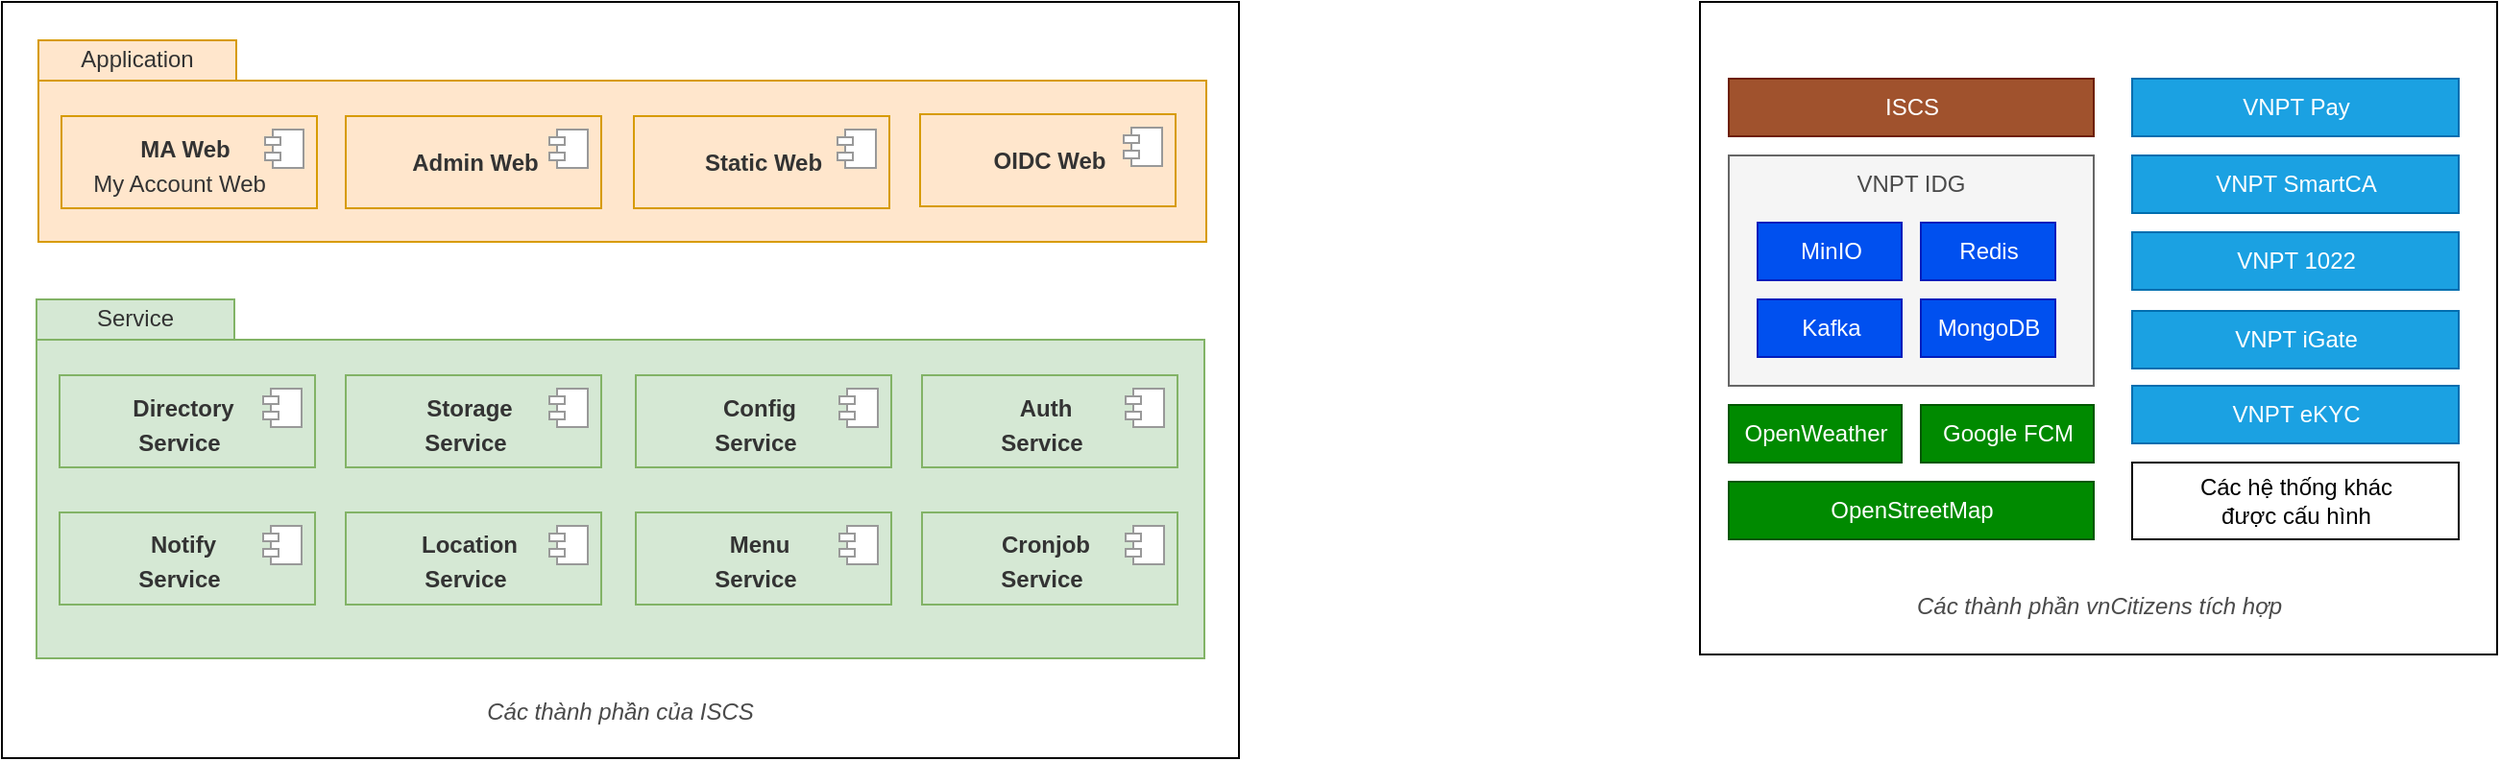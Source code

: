 <mxfile version="16.0.0" type="github">
  <diagram id="YDbAIs2nPjnxUMnrsH2y" name="Trang-1">
    <mxGraphModel dx="946" dy="517" grid="0" gridSize="10" guides="1" tooltips="1" connect="1" arrows="1" fold="1" page="1" pageScale="1" pageWidth="4681" pageHeight="3300" math="0" shadow="0">
      <root>
        <mxCell id="0" />
        <mxCell id="1" parent="0" />
        <mxCell id="_ryeKOipuQITKXEtM85--1" value="" style="rounded=0;whiteSpace=wrap;html=1;fontColor=#4A4A4A;" parent="1" vertex="1">
          <mxGeometry x="1708" y="510" width="415" height="340" as="geometry" />
        </mxCell>
        <mxCell id="_ryeKOipuQITKXEtM85--2" value="" style="rounded=0;whiteSpace=wrap;html=1;fontColor=#333333;fillColor=#f5f5f5;strokeColor=#666666;" parent="1" vertex="1">
          <mxGeometry x="1723" y="590" width="190" height="120" as="geometry" />
        </mxCell>
        <mxCell id="_ryeKOipuQITKXEtM85--3" value="" style="rounded=0;whiteSpace=wrap;html=1;" parent="1" vertex="1">
          <mxGeometry x="824" y="510" width="644" height="394" as="geometry" />
        </mxCell>
        <mxCell id="_ryeKOipuQITKXEtM85--8" value="ISCS" style="html=1;fillColor=#a0522d;fontColor=#ffffff;strokeColor=#6D1F00;" parent="1" vertex="1">
          <mxGeometry x="1723" y="550" width="190" height="30" as="geometry" />
        </mxCell>
        <mxCell id="_ryeKOipuQITKXEtM85--9" value="MinIO" style="html=1;fillColor=#0050ef;fontColor=#ffffff;strokeColor=#001DBC;" parent="1" vertex="1">
          <mxGeometry x="1738" y="625" width="75" height="30" as="geometry" />
        </mxCell>
        <mxCell id="_ryeKOipuQITKXEtM85--10" value="Redis" style="html=1;fillColor=#0050ef;fontColor=#ffffff;strokeColor=#001DBC;" parent="1" vertex="1">
          <mxGeometry x="1823" y="625" width="70" height="30" as="geometry" />
        </mxCell>
        <mxCell id="_ryeKOipuQITKXEtM85--11" value="Kafka" style="html=1;fillColor=#0050ef;fontColor=#ffffff;strokeColor=#001DBC;" parent="1" vertex="1">
          <mxGeometry x="1738" y="665" width="75" height="30" as="geometry" />
        </mxCell>
        <mxCell id="_ryeKOipuQITKXEtM85--13" value="Các thành phần của ISCS" style="text;html=1;strokeColor=none;fillColor=none;align=center;verticalAlign=middle;whiteSpace=wrap;rounded=0;fontColor=#4A4A4A;fontStyle=2" parent="1" vertex="1">
          <mxGeometry x="1051" y="865" width="190" height="30" as="geometry" />
        </mxCell>
        <mxCell id="_ryeKOipuQITKXEtM85--14" value="Các thành phần vnCitizens tích hợp" style="text;html=1;strokeColor=none;fillColor=none;align=center;verticalAlign=middle;whiteSpace=wrap;rounded=0;fontColor=#4A4A4A;fontStyle=2" parent="1" vertex="1">
          <mxGeometry x="1795.5" y="810" width="240" height="30" as="geometry" />
        </mxCell>
        <mxCell id="_ryeKOipuQITKXEtM85--15" value="Google FCM" style="html=1;fillColor=#008a00;strokeColor=#005700;fontColor=#ffffff;" parent="1" vertex="1">
          <mxGeometry x="1823" y="720" width="90" height="30" as="geometry" />
        </mxCell>
        <mxCell id="_ryeKOipuQITKXEtM85--16" value="VNPT IDG" style="text;html=1;strokeColor=none;fillColor=none;align=center;verticalAlign=middle;whiteSpace=wrap;rounded=0;fontColor=#4A4A4A;" parent="1" vertex="1">
          <mxGeometry x="1788" y="590" width="60" height="30" as="geometry" />
        </mxCell>
        <mxCell id="_ryeKOipuQITKXEtM85--17" value="MongoDB" style="html=1;fillColor=#0050ef;fontColor=#ffffff;strokeColor=#001DBC;" parent="1" vertex="1">
          <mxGeometry x="1823" y="665" width="70" height="30" as="geometry" />
        </mxCell>
        <mxCell id="_ryeKOipuQITKXEtM85--18" value="VNPT SmartCA" style="html=1;fillColor=#1ba1e2;strokeColor=#006EAF;fontColor=#ffffff;" parent="1" vertex="1">
          <mxGeometry x="1933" y="590" width="170" height="30" as="geometry" />
        </mxCell>
        <mxCell id="_ryeKOipuQITKXEtM85--19" value="OpenWeather" style="html=1;fillColor=#008a00;fontColor=#ffffff;strokeColor=#005700;" parent="1" vertex="1">
          <mxGeometry x="1723" y="720" width="90" height="30" as="geometry" />
        </mxCell>
        <mxCell id="_ryeKOipuQITKXEtM85--20" value="VNPT iGate" style="html=1;fillColor=#1ba1e2;strokeColor=#006EAF;fontColor=#ffffff;" parent="1" vertex="1">
          <mxGeometry x="1933" y="671" width="170" height="30" as="geometry" />
        </mxCell>
        <mxCell id="_ryeKOipuQITKXEtM85--21" value="VNPT 1022" style="html=1;fillColor=#1ba1e2;strokeColor=#006EAF;fontColor=#ffffff;" parent="1" vertex="1">
          <mxGeometry x="1933" y="630" width="170" height="30" as="geometry" />
        </mxCell>
        <mxCell id="_ryeKOipuQITKXEtM85--22" value="VNPT eKYC" style="html=1;fillColor=#1ba1e2;strokeColor=#006EAF;fontColor=#ffffff;" parent="1" vertex="1">
          <mxGeometry x="1933" y="710" width="170" height="30" as="geometry" />
        </mxCell>
        <mxCell id="_ryeKOipuQITKXEtM85--23" value="OpenStreetMap" style="html=1;fillColor=#008a00;fontColor=#ffffff;strokeColor=#005700;" parent="1" vertex="1">
          <mxGeometry x="1723" y="760" width="190" height="30" as="geometry" />
        </mxCell>
        <mxCell id="_ryeKOipuQITKXEtM85--24" value="VNPT Pay" style="html=1;fillColor=#1ba1e2;strokeColor=#006EAF;fontColor=#ffffff;" parent="1" vertex="1">
          <mxGeometry x="1933" y="550" width="170" height="30" as="geometry" />
        </mxCell>
        <mxCell id="_ryeKOipuQITKXEtM85--25" value="Các hệ thống khác &lt;br&gt;được cấu hình" style="html=1;" parent="1" vertex="1">
          <mxGeometry x="1933" y="750" width="170" height="40" as="geometry" />
        </mxCell>
        <mxCell id="0mwN60Ps30yAKNXCQcVi-4" value="" style="group" vertex="1" connectable="0" parent="1">
          <mxGeometry x="843" y="530" width="718" height="126" as="geometry" />
        </mxCell>
        <mxCell id="0mwN60Ps30yAKNXCQcVi-1" value="" style="shape=folder;fontStyle=1;spacingTop=10;tabWidth=103;tabHeight=21;tabPosition=left;html=1;strokeColor=#d79b00;fillColor=#ffe6cc;" vertex="1" parent="0mwN60Ps30yAKNXCQcVi-4">
          <mxGeometry width="608" height="105" as="geometry" />
        </mxCell>
        <mxCell id="0mwN60Ps30yAKNXCQcVi-3" value="&lt;span style=&quot;color: rgb(51 , 51 , 51)&quot;&gt;Application&lt;/span&gt;" style="text;html=1;align=center;verticalAlign=middle;resizable=0;points=[];autosize=1;strokeColor=none;fillColor=none;" vertex="1" parent="0mwN60Ps30yAKNXCQcVi-4">
          <mxGeometry x="16" y="0.984" width="69" height="18" as="geometry" />
        </mxCell>
        <mxCell id="0mwN60Ps30yAKNXCQcVi-21" value="" style="group" vertex="1" connectable="0" parent="0mwN60Ps30yAKNXCQcVi-4">
          <mxGeometry x="459" y="38.5" width="133" height="57.004" as="geometry" />
        </mxCell>
        <mxCell id="0mwN60Ps30yAKNXCQcVi-22" value="&lt;p style=&quot;line-height: 0.7&quot;&gt;&lt;/p&gt;&lt;h2 style=&quot;font-size: 13px&quot;&gt;&lt;span style=&quot;color: rgba(0 , 0 , 0 , 0) ; font-family: monospace ; font-size: 0px ; font-weight: 400&quot;&gt;%3CmxGraphModel%3E%3Croot%3E%3CmxCell%20id%3D%220%22%2F%3E%3CmxCell%20id%3D%221%22%20parent%3D%220%22%2F%3E%3CmxCell%20id%3D%222%22%20value%3D%22%26lt%3Bspan%20style%3D%26quot%3Bcolor%3A%20rgb(51%20%2C%2051%20%2C%2051)%26quot%3B%26gt%3BApplication%26lt%3B%2Fspan%26gt%3B%22%20style%3D%22text%3Bhtml%3D1%3Balign%3Dcenter%3BverticalAlign%3Dmiddle%3Bresizable%3D0%3Bpoints%3D%5B%5D%3Bautosize%3D1%3BstrokeColor%3Dnone%3BfillColor%3Dnone%3B%22%20vertex%3D%221%22%20parent%3D%221%22%3E%3CmxGeometry%20x%3D%22976%22%20y%3D%22679.984%22%20width%3D%2269%22%20height%3D%2218%22%20as%3D%22geometry%22%2F%3E%3C%2FmxCell%3E%3C%2Froot%3E%3C%2FmxGraphModel%3E&lt;/span&gt;&lt;br&gt;&lt;/h2&gt;&lt;p&gt;&lt;/p&gt;" style="html=1;dropTarget=0;strokeColor=#d79b00;fillColor=#ffe6cc;" vertex="1" parent="0mwN60Ps30yAKNXCQcVi-21">
          <mxGeometry width="133" height="48" as="geometry" />
        </mxCell>
        <mxCell id="0mwN60Ps30yAKNXCQcVi-23" value="" style="shape=module;jettyWidth=8;jettyHeight=4;strokeColor=#999999;" vertex="1" parent="0mwN60Ps30yAKNXCQcVi-22">
          <mxGeometry x="1" width="20" height="20" relative="1" as="geometry">
            <mxPoint x="-27" y="7" as="offset" />
          </mxGeometry>
        </mxCell>
        <mxCell id="0mwN60Ps30yAKNXCQcVi-24" value="&lt;span style=&quot;color: rgb(51 , 51 , 51)&quot;&gt;&lt;b&gt;OIDC Web&lt;/b&gt;&lt;/span&gt;" style="text;html=1;align=center;verticalAlign=middle;resizable=0;points=[];autosize=1;strokeColor=none;fillColor=none;" vertex="1" parent="0mwN60Ps30yAKNXCQcVi-21">
          <mxGeometry x="33" y="15.004" width="68" height="18" as="geometry" />
        </mxCell>
        <mxCell id="0mwN60Ps30yAKNXCQcVi-10" value="" style="group" vertex="1" connectable="0" parent="0mwN60Ps30yAKNXCQcVi-4">
          <mxGeometry x="12" y="39.5" width="133" height="48" as="geometry" />
        </mxCell>
        <mxCell id="0mwN60Ps30yAKNXCQcVi-5" value="&lt;p style=&quot;line-height: 0.7&quot;&gt;&lt;/p&gt;&lt;h2 style=&quot;font-size: 13px&quot;&gt;&lt;span style=&quot;color: rgba(0 , 0 , 0 , 0) ; font-family: monospace ; font-size: 0px ; font-weight: 400&quot;&gt;%3CmxGraphModel%3E%3Croot%3E%3CmxCell%20id%3D%220%22%2F%3E%3CmxCell%20id%3D%221%22%20parent%3D%220%22%2F%3E%3CmxCell%20id%3D%222%22%20value%3D%22%26lt%3Bspan%20style%3D%26quot%3Bcolor%3A%20rgb(51%20%2C%2051%20%2C%2051)%26quot%3B%26gt%3BApplication%26lt%3B%2Fspan%26gt%3B%22%20style%3D%22text%3Bhtml%3D1%3Balign%3Dcenter%3BverticalAlign%3Dmiddle%3Bresizable%3D0%3Bpoints%3D%5B%5D%3Bautosize%3D1%3BstrokeColor%3Dnone%3BfillColor%3Dnone%3B%22%20vertex%3D%221%22%20parent%3D%221%22%3E%3CmxGeometry%20x%3D%22976%22%20y%3D%22679.984%22%20width%3D%2269%22%20height%3D%2218%22%20as%3D%22geometry%22%2F%3E%3C%2FmxCell%3E%3C%2Froot%3E%3C%2FmxGraphModel%3E&lt;/span&gt;&lt;br&gt;&lt;/h2&gt;&lt;p&gt;&lt;/p&gt;" style="html=1;dropTarget=0;strokeColor=#d79b00;fillColor=#ffe6cc;" vertex="1" parent="0mwN60Ps30yAKNXCQcVi-10">
          <mxGeometry width="133" height="48" as="geometry" />
        </mxCell>
        <mxCell id="0mwN60Ps30yAKNXCQcVi-6" value="" style="shape=module;jettyWidth=8;jettyHeight=4;strokeColor=#999999;" vertex="1" parent="0mwN60Ps30yAKNXCQcVi-5">
          <mxGeometry x="1" width="20" height="20" relative="1" as="geometry">
            <mxPoint x="-27" y="7" as="offset" />
          </mxGeometry>
        </mxCell>
        <mxCell id="0mwN60Ps30yAKNXCQcVi-8" value="&lt;span style=&quot;color: rgb(51 , 51 , 51)&quot;&gt;&lt;b&gt;MA Web&lt;/b&gt;&lt;/span&gt;" style="text;html=1;align=center;verticalAlign=middle;resizable=0;points=[];autosize=1;strokeColor=none;fillColor=none;" vertex="1" parent="0mwN60Ps30yAKNXCQcVi-10">
          <mxGeometry x="35" y="8.004" width="57" height="18" as="geometry" />
        </mxCell>
        <mxCell id="0mwN60Ps30yAKNXCQcVi-9" value="&lt;span style=&quot;color: rgb(51 , 51 , 51)&quot;&gt;My Account Web&lt;/span&gt;" style="text;html=1;align=center;verticalAlign=middle;resizable=0;points=[];autosize=1;strokeColor=none;fillColor=none;" vertex="1" parent="0mwN60Ps30yAKNXCQcVi-10">
          <mxGeometry x="11" y="26.004" width="100" height="18" as="geometry" />
        </mxCell>
        <mxCell id="0mwN60Ps30yAKNXCQcVi-11" value="" style="group" vertex="1" connectable="0" parent="0mwN60Ps30yAKNXCQcVi-4">
          <mxGeometry x="160" y="39.5" width="133" height="48" as="geometry" />
        </mxCell>
        <mxCell id="0mwN60Ps30yAKNXCQcVi-12" value="&lt;p style=&quot;line-height: 0.7&quot;&gt;&lt;/p&gt;&lt;h2 style=&quot;font-size: 13px&quot;&gt;&lt;span style=&quot;color: rgba(0 , 0 , 0 , 0) ; font-family: monospace ; font-size: 0px ; font-weight: 400&quot;&gt;%3CmxGraphModel%3E%3Croot%3E%3CmxCell%20id%3D%220%22%2F%3E%3CmxCell%20id%3D%221%22%20parent%3D%220%22%2F%3E%3CmxCell%20id%3D%222%22%20value%3D%22%26lt%3Bspan%20style%3D%26quot%3Bcolor%3A%20rgb(51%20%2C%2051%20%2C%2051)%26quot%3B%26gt%3BApplication%26lt%3B%2Fspan%26gt%3B%22%20style%3D%22text%3Bhtml%3D1%3Balign%3Dcenter%3BverticalAlign%3Dmiddle%3Bresizable%3D0%3Bpoints%3D%5B%5D%3Bautosize%3D1%3BstrokeColor%3Dnone%3BfillColor%3Dnone%3B%22%20vertex%3D%221%22%20parent%3D%221%22%3E%3CmxGeometry%20x%3D%22976%22%20y%3D%22679.984%22%20width%3D%2269%22%20height%3D%2218%22%20as%3D%22geometry%22%2F%3E%3C%2FmxCell%3E%3C%2Froot%3E%3C%2FmxGraphModel%3E&lt;/span&gt;&lt;br&gt;&lt;/h2&gt;&lt;p&gt;&lt;/p&gt;" style="html=1;dropTarget=0;strokeColor=#d79b00;fillColor=#ffe6cc;" vertex="1" parent="0mwN60Ps30yAKNXCQcVi-11">
          <mxGeometry width="133" height="48" as="geometry" />
        </mxCell>
        <mxCell id="0mwN60Ps30yAKNXCQcVi-13" value="" style="shape=module;jettyWidth=8;jettyHeight=4;strokeColor=#999999;" vertex="1" parent="0mwN60Ps30yAKNXCQcVi-12">
          <mxGeometry x="1" width="20" height="20" relative="1" as="geometry">
            <mxPoint x="-27" y="7" as="offset" />
          </mxGeometry>
        </mxCell>
        <mxCell id="0mwN60Ps30yAKNXCQcVi-14" value="&lt;font color=&quot;#333333&quot;&gt;&lt;b&gt;Admin Web&lt;/b&gt;&lt;/font&gt;" style="text;html=1;align=center;verticalAlign=middle;resizable=0;points=[];autosize=1;strokeColor=none;fillColor=none;" vertex="1" parent="0mwN60Ps30yAKNXCQcVi-11">
          <mxGeometry x="28.5" y="15.004" width="76" height="18" as="geometry" />
        </mxCell>
        <mxCell id="0mwN60Ps30yAKNXCQcVi-16" value="" style="group" vertex="1" connectable="0" parent="0mwN60Ps30yAKNXCQcVi-4">
          <mxGeometry x="310" y="39.5" width="133" height="48" as="geometry" />
        </mxCell>
        <mxCell id="0mwN60Ps30yAKNXCQcVi-17" value="&lt;p style=&quot;line-height: 0.7&quot;&gt;&lt;/p&gt;&lt;h2 style=&quot;font-size: 13px&quot;&gt;&lt;span style=&quot;color: rgba(0 , 0 , 0 , 0) ; font-family: monospace ; font-size: 0px ; font-weight: 400&quot;&gt;%3CmxGraphModel%3E%3Croot%3E%3CmxCell%20id%3D%220%22%2F%3E%3CmxCell%20id%3D%221%22%20parent%3D%220%22%2F%3E%3CmxCell%20id%3D%222%22%20value%3D%22%26lt%3Bspan%20style%3D%26quot%3Bcolor%3A%20rgb(51%20%2C%2051%20%2C%2051)%26quot%3B%26gt%3BApplication%26lt%3B%2Fspan%26gt%3B%22%20style%3D%22text%3Bhtml%3D1%3Balign%3Dcenter%3BverticalAlign%3Dmiddle%3Bresizable%3D0%3Bpoints%3D%5B%5D%3Bautosize%3D1%3BstrokeColor%3Dnone%3BfillColor%3Dnone%3B%22%20vertex%3D%221%22%20parent%3D%221%22%3E%3CmxGeometry%20x%3D%22976%22%20y%3D%22679.984%22%20width%3D%2269%22%20height%3D%2218%22%20as%3D%22geometry%22%2F%3E%3C%2FmxCell%3E%3C%2Froot%3E%3C%2FmxGraphModel%3E&lt;/span&gt;&lt;br&gt;&lt;/h2&gt;&lt;p&gt;&lt;/p&gt;" style="html=1;dropTarget=0;strokeColor=#d79b00;fillColor=#ffe6cc;" vertex="1" parent="0mwN60Ps30yAKNXCQcVi-16">
          <mxGeometry width="133" height="48" as="geometry" />
        </mxCell>
        <mxCell id="0mwN60Ps30yAKNXCQcVi-18" value="" style="shape=module;jettyWidth=8;jettyHeight=4;strokeColor=#999999;" vertex="1" parent="0mwN60Ps30yAKNXCQcVi-17">
          <mxGeometry x="1" width="20" height="20" relative="1" as="geometry">
            <mxPoint x="-27" y="7" as="offset" />
          </mxGeometry>
        </mxCell>
        <mxCell id="0mwN60Ps30yAKNXCQcVi-19" value="&lt;span style=&quot;color: rgb(51 , 51 , 51)&quot;&gt;&lt;b&gt;Static Web&lt;/b&gt;&lt;/span&gt;" style="text;html=1;align=center;verticalAlign=middle;resizable=0;points=[];autosize=1;strokeColor=none;fillColor=none;" vertex="1" parent="0mwN60Ps30yAKNXCQcVi-16">
          <mxGeometry x="31" y="15.004" width="71" height="18" as="geometry" />
        </mxCell>
        <mxCell id="0mwN60Ps30yAKNXCQcVi-47" value="" style="group" vertex="1" connectable="0" parent="1">
          <mxGeometry x="842" y="665" width="718" height="187" as="geometry" />
        </mxCell>
        <mxCell id="0mwN60Ps30yAKNXCQcVi-48" value="" style="shape=folder;fontStyle=1;spacingTop=10;tabWidth=103;tabHeight=21;tabPosition=left;html=1;strokeColor=#82b366;fillColor=#d5e8d4;" vertex="1" parent="0mwN60Ps30yAKNXCQcVi-47">
          <mxGeometry width="608" height="187" as="geometry" />
        </mxCell>
        <mxCell id="0mwN60Ps30yAKNXCQcVi-49" value="&lt;span style=&quot;color: rgb(51 , 51 , 51)&quot;&gt;Service&lt;/span&gt;" style="text;html=1;align=center;verticalAlign=middle;resizable=0;points=[];autosize=1;strokeColor=none;fillColor=none;" vertex="1" parent="0mwN60Ps30yAKNXCQcVi-47">
          <mxGeometry x="26" y="0.984" width="50" height="18" as="geometry" />
        </mxCell>
        <mxCell id="0mwN60Ps30yAKNXCQcVi-54" value="" style="group;fillColor=#d5e8d4;strokeColor=#82b366;" vertex="1" connectable="0" parent="0mwN60Ps30yAKNXCQcVi-47">
          <mxGeometry x="12" y="39.5" width="133" height="48" as="geometry" />
        </mxCell>
        <mxCell id="0mwN60Ps30yAKNXCQcVi-69" value="" style="group" vertex="1" connectable="0" parent="0mwN60Ps30yAKNXCQcVi-54">
          <mxGeometry width="133" height="48" as="geometry" />
        </mxCell>
        <mxCell id="0mwN60Ps30yAKNXCQcVi-55" value="&lt;p style=&quot;line-height: 0.7&quot;&gt;&lt;/p&gt;&lt;h2 style=&quot;font-size: 13px&quot;&gt;&lt;span style=&quot;color: rgba(0 , 0 , 0 , 0) ; font-family: monospace ; font-size: 0px ; font-weight: 400&quot;&gt;%3CmxGraphModel%3E%3Croot%3E%3CmxCell%20id%3D%220%22%2F%3E%3CmxCell%20id%3D%221%22%20parent%3D%220%22%2F%3E%3CmxCell%20id%3D%222%22%20value%3D%22%26lt%3Bspan%20style%3D%26quot%3Bcolor%3A%20rgb(51%20%2C%2051%20%2C%2051)%26quot%3B%26gt%3BApplication%26lt%3B%2Fspan%26gt%3B%22%20style%3D%22text%3Bhtml%3D1%3Balign%3Dcenter%3BverticalAlign%3Dmiddle%3Bresizable%3D0%3Bpoints%3D%5B%5D%3Bautosize%3D1%3BstrokeColor%3Dnone%3BfillColor%3Dnone%3B%22%20vertex%3D%221%22%20parent%3D%221%22%3E%3CmxGeometry%20x%3D%22976%22%20y%3D%22679.984%22%20width%3D%2269%22%20height%3D%2218%22%20as%3D%22geometry%22%2F%3E%3C%2FmxCell%3E%3C%2Froot%3E%3C%2FmxGraphModel%3E&lt;/span&gt;&lt;br&gt;&lt;/h2&gt;&lt;p&gt;&lt;/p&gt;" style="html=1;dropTarget=0;strokeColor=#82b366;fillColor=#d5e8d4;" vertex="1" parent="0mwN60Ps30yAKNXCQcVi-69">
          <mxGeometry width="133" height="48" as="geometry" />
        </mxCell>
        <mxCell id="0mwN60Ps30yAKNXCQcVi-56" value="" style="shape=module;jettyWidth=8;jettyHeight=4;strokeColor=#999999;" vertex="1" parent="0mwN60Ps30yAKNXCQcVi-55">
          <mxGeometry x="1" width="20" height="20" relative="1" as="geometry">
            <mxPoint x="-27" y="7" as="offset" />
          </mxGeometry>
        </mxCell>
        <mxCell id="0mwN60Ps30yAKNXCQcVi-57" value="&lt;span style=&quot;color: rgb(51 , 51 , 51)&quot;&gt;&lt;b&gt;Directory&lt;/b&gt;&lt;/span&gt;" style="text;html=1;align=center;verticalAlign=middle;resizable=0;points=[];autosize=1;strokeColor=none;fillColor=none;" vertex="1" parent="0mwN60Ps30yAKNXCQcVi-69">
          <mxGeometry x="32" y="8.004" width="63" height="18" as="geometry" />
        </mxCell>
        <mxCell id="0mwN60Ps30yAKNXCQcVi-58" value="&lt;font color=&quot;#333333&quot;&gt;&lt;b&gt;Service&lt;/b&gt;&lt;/font&gt;" style="text;html=1;align=center;verticalAlign=middle;resizable=0;points=[];autosize=1;strokeColor=none;fillColor=none;" vertex="1" parent="0mwN60Ps30yAKNXCQcVi-69">
          <mxGeometry x="35" y="26.004" width="53" height="18" as="geometry" />
        </mxCell>
        <mxCell id="0mwN60Ps30yAKNXCQcVi-70" value="" style="group" vertex="1" connectable="0" parent="0mwN60Ps30yAKNXCQcVi-47">
          <mxGeometry x="161" y="39.5" width="133" height="48" as="geometry" />
        </mxCell>
        <mxCell id="0mwN60Ps30yAKNXCQcVi-71" value="&lt;p style=&quot;line-height: 0.7&quot;&gt;&lt;/p&gt;&lt;h2 style=&quot;font-size: 13px&quot;&gt;&lt;span style=&quot;color: rgba(0 , 0 , 0 , 0) ; font-family: monospace ; font-size: 0px ; font-weight: 400&quot;&gt;%3CmxGraphModel%3E%3Croot%3E%3CmxCell%20id%3D%220%22%2F%3E%3CmxCell%20id%3D%221%22%20parent%3D%220%22%2F%3E%3CmxCell%20id%3D%222%22%20value%3D%22%26lt%3Bspan%20style%3D%26quot%3Bcolor%3A%20rgb(51%20%2C%2051%20%2C%2051)%26quot%3B%26gt%3BApplication%26lt%3B%2Fspan%26gt%3B%22%20style%3D%22text%3Bhtml%3D1%3Balign%3Dcenter%3BverticalAlign%3Dmiddle%3Bresizable%3D0%3Bpoints%3D%5B%5D%3Bautosize%3D1%3BstrokeColor%3Dnone%3BfillColor%3Dnone%3B%22%20vertex%3D%221%22%20parent%3D%221%22%3E%3CmxGeometry%20x%3D%22976%22%20y%3D%22679.984%22%20width%3D%2269%22%20height%3D%2218%22%20as%3D%22geometry%22%2F%3E%3C%2FmxCell%3E%3C%2Froot%3E%3C%2FmxGraphModel%3E&lt;/span&gt;&lt;br&gt;&lt;/h2&gt;&lt;p&gt;&lt;/p&gt;" style="html=1;dropTarget=0;strokeColor=#82b366;fillColor=#d5e8d4;" vertex="1" parent="0mwN60Ps30yAKNXCQcVi-70">
          <mxGeometry width="133" height="48" as="geometry" />
        </mxCell>
        <mxCell id="0mwN60Ps30yAKNXCQcVi-72" value="" style="shape=module;jettyWidth=8;jettyHeight=4;strokeColor=#999999;" vertex="1" parent="0mwN60Ps30yAKNXCQcVi-71">
          <mxGeometry x="1" width="20" height="20" relative="1" as="geometry">
            <mxPoint x="-27" y="7" as="offset" />
          </mxGeometry>
        </mxCell>
        <mxCell id="0mwN60Ps30yAKNXCQcVi-73" value="&lt;span style=&quot;color: rgb(51 , 51 , 51)&quot;&gt;&lt;b&gt;Storage&lt;/b&gt;&lt;/span&gt;" style="text;html=1;align=center;verticalAlign=middle;resizable=0;points=[];autosize=1;strokeColor=none;fillColor=none;" vertex="1" parent="0mwN60Ps30yAKNXCQcVi-70">
          <mxGeometry x="36" y="8.004" width="55" height="18" as="geometry" />
        </mxCell>
        <mxCell id="0mwN60Ps30yAKNXCQcVi-74" value="&lt;font color=&quot;#333333&quot;&gt;&lt;b&gt;Service&lt;/b&gt;&lt;/font&gt;" style="text;html=1;align=center;verticalAlign=middle;resizable=0;points=[];autosize=1;strokeColor=none;fillColor=none;" vertex="1" parent="0mwN60Ps30yAKNXCQcVi-70">
          <mxGeometry x="35" y="26.004" width="53" height="18" as="geometry" />
        </mxCell>
        <mxCell id="0mwN60Ps30yAKNXCQcVi-75" value="" style="group;fillColor=#d5e8d4;strokeColor=#82b366;" vertex="1" connectable="0" parent="0mwN60Ps30yAKNXCQcVi-47">
          <mxGeometry x="312" y="39.5" width="133" height="48" as="geometry" />
        </mxCell>
        <mxCell id="0mwN60Ps30yAKNXCQcVi-76" value="" style="group" vertex="1" connectable="0" parent="0mwN60Ps30yAKNXCQcVi-75">
          <mxGeometry width="133" height="48" as="geometry" />
        </mxCell>
        <mxCell id="0mwN60Ps30yAKNXCQcVi-77" value="&lt;p style=&quot;line-height: 0.7&quot;&gt;&lt;/p&gt;&lt;h2 style=&quot;font-size: 13px&quot;&gt;&lt;span style=&quot;color: rgba(0 , 0 , 0 , 0) ; font-family: monospace ; font-size: 0px ; font-weight: 400&quot;&gt;%3CmxGraphModel%3E%3Croot%3E%3CmxCell%20id%3D%220%22%2F%3E%3CmxCell%20id%3D%221%22%20parent%3D%220%22%2F%3E%3CmxCell%20id%3D%222%22%20value%3D%22%26lt%3Bspan%20style%3D%26quot%3Bcolor%3A%20rgb(51%20%2C%2051%20%2C%2051)%26quot%3B%26gt%3BApplication%26lt%3B%2Fspan%26gt%3B%22%20style%3D%22text%3Bhtml%3D1%3Balign%3Dcenter%3BverticalAlign%3Dmiddle%3Bresizable%3D0%3Bpoints%3D%5B%5D%3Bautosize%3D1%3BstrokeColor%3Dnone%3BfillColor%3Dnone%3B%22%20vertex%3D%221%22%20parent%3D%221%22%3E%3CmxGeometry%20x%3D%22976%22%20y%3D%22679.984%22%20width%3D%2269%22%20height%3D%2218%22%20as%3D%22geometry%22%2F%3E%3C%2FmxCell%3E%3C%2Froot%3E%3C%2FmxGraphModel%3E&lt;/span&gt;&lt;br&gt;&lt;/h2&gt;&lt;p&gt;&lt;/p&gt;" style="html=1;dropTarget=0;strokeColor=#82b366;fillColor=#d5e8d4;" vertex="1" parent="0mwN60Ps30yAKNXCQcVi-76">
          <mxGeometry width="133" height="48" as="geometry" />
        </mxCell>
        <mxCell id="0mwN60Ps30yAKNXCQcVi-78" value="" style="shape=module;jettyWidth=8;jettyHeight=4;strokeColor=#999999;" vertex="1" parent="0mwN60Ps30yAKNXCQcVi-77">
          <mxGeometry x="1" width="20" height="20" relative="1" as="geometry">
            <mxPoint x="-27" y="7" as="offset" />
          </mxGeometry>
        </mxCell>
        <mxCell id="0mwN60Ps30yAKNXCQcVi-79" value="&lt;span style=&quot;color: rgb(51 , 51 , 51)&quot;&gt;&lt;b&gt;Config&lt;/b&gt;&lt;/span&gt;" style="text;html=1;align=center;verticalAlign=middle;resizable=0;points=[];autosize=1;strokeColor=none;fillColor=none;" vertex="1" parent="0mwN60Ps30yAKNXCQcVi-76">
          <mxGeometry x="40" y="8.004" width="48" height="18" as="geometry" />
        </mxCell>
        <mxCell id="0mwN60Ps30yAKNXCQcVi-80" value="&lt;font color=&quot;#333333&quot;&gt;&lt;b&gt;Service&lt;/b&gt;&lt;/font&gt;" style="text;html=1;align=center;verticalAlign=middle;resizable=0;points=[];autosize=1;strokeColor=none;fillColor=none;" vertex="1" parent="0mwN60Ps30yAKNXCQcVi-76">
          <mxGeometry x="35" y="26.004" width="53" height="18" as="geometry" />
        </mxCell>
        <mxCell id="0mwN60Ps30yAKNXCQcVi-81" value="" style="group" vertex="1" connectable="0" parent="0mwN60Ps30yAKNXCQcVi-47">
          <mxGeometry x="461" y="39.5" width="133" height="48" as="geometry" />
        </mxCell>
        <mxCell id="0mwN60Ps30yAKNXCQcVi-82" value="&lt;p style=&quot;line-height: 0.7&quot;&gt;&lt;/p&gt;&lt;h2 style=&quot;font-size: 13px&quot;&gt;&lt;span style=&quot;color: rgba(0 , 0 , 0 , 0) ; font-family: monospace ; font-size: 0px ; font-weight: 400&quot;&gt;%3CmxGraphModel%3E%3Croot%3E%3CmxCell%20id%3D%220%22%2F%3E%3CmxCell%20id%3D%221%22%20parent%3D%220%22%2F%3E%3CmxCell%20id%3D%222%22%20value%3D%22%26lt%3Bspan%20style%3D%26quot%3Bcolor%3A%20rgb(51%20%2C%2051%20%2C%2051)%26quot%3B%26gt%3BApplication%26lt%3B%2Fspan%26gt%3B%22%20style%3D%22text%3Bhtml%3D1%3Balign%3Dcenter%3BverticalAlign%3Dmiddle%3Bresizable%3D0%3Bpoints%3D%5B%5D%3Bautosize%3D1%3BstrokeColor%3Dnone%3BfillColor%3Dnone%3B%22%20vertex%3D%221%22%20parent%3D%221%22%3E%3CmxGeometry%20x%3D%22976%22%20y%3D%22679.984%22%20width%3D%2269%22%20height%3D%2218%22%20as%3D%22geometry%22%2F%3E%3C%2FmxCell%3E%3C%2Froot%3E%3C%2FmxGraphModel%3E&lt;/span&gt;&lt;br&gt;&lt;/h2&gt;&lt;p&gt;&lt;/p&gt;" style="html=1;dropTarget=0;strokeColor=#82b366;fillColor=#d5e8d4;" vertex="1" parent="0mwN60Ps30yAKNXCQcVi-81">
          <mxGeometry width="133" height="48" as="geometry" />
        </mxCell>
        <mxCell id="0mwN60Ps30yAKNXCQcVi-83" value="" style="shape=module;jettyWidth=8;jettyHeight=4;strokeColor=#999999;" vertex="1" parent="0mwN60Ps30yAKNXCQcVi-82">
          <mxGeometry x="1" width="20" height="20" relative="1" as="geometry">
            <mxPoint x="-27" y="7" as="offset" />
          </mxGeometry>
        </mxCell>
        <mxCell id="0mwN60Ps30yAKNXCQcVi-84" value="&lt;span style=&quot;color: rgb(51 , 51 , 51)&quot;&gt;&lt;b&gt;Auth&lt;/b&gt;&lt;/span&gt;" style="text;html=1;align=center;verticalAlign=middle;resizable=0;points=[];autosize=1;strokeColor=none;fillColor=none;" vertex="1" parent="0mwN60Ps30yAKNXCQcVi-81">
          <mxGeometry x="45" y="8.004" width="37" height="18" as="geometry" />
        </mxCell>
        <mxCell id="0mwN60Ps30yAKNXCQcVi-85" value="&lt;font color=&quot;#333333&quot;&gt;&lt;b&gt;Service&lt;/b&gt;&lt;/font&gt;" style="text;html=1;align=center;verticalAlign=middle;resizable=0;points=[];autosize=1;strokeColor=none;fillColor=none;" vertex="1" parent="0mwN60Ps30yAKNXCQcVi-81">
          <mxGeometry x="35" y="26.004" width="53" height="18" as="geometry" />
        </mxCell>
        <mxCell id="0mwN60Ps30yAKNXCQcVi-86" value="" style="group;fillColor=#d5e8d4;strokeColor=#82b366;" vertex="1" connectable="0" parent="0mwN60Ps30yAKNXCQcVi-47">
          <mxGeometry x="12" y="111" width="133" height="48" as="geometry" />
        </mxCell>
        <mxCell id="0mwN60Ps30yAKNXCQcVi-87" value="" style="group" vertex="1" connectable="0" parent="0mwN60Ps30yAKNXCQcVi-86">
          <mxGeometry width="133" height="48" as="geometry" />
        </mxCell>
        <mxCell id="0mwN60Ps30yAKNXCQcVi-88" value="&lt;p style=&quot;line-height: 0.7&quot;&gt;&lt;/p&gt;&lt;h2 style=&quot;font-size: 13px&quot;&gt;&lt;span style=&quot;color: rgba(0 , 0 , 0 , 0) ; font-family: monospace ; font-size: 0px ; font-weight: 400&quot;&gt;%3CmxGraphModel%3E%3Croot%3E%3CmxCell%20id%3D%220%22%2F%3E%3CmxCell%20id%3D%221%22%20parent%3D%220%22%2F%3E%3CmxCell%20id%3D%222%22%20value%3D%22%26lt%3Bspan%20style%3D%26quot%3Bcolor%3A%20rgb(51%20%2C%2051%20%2C%2051)%26quot%3B%26gt%3BApplication%26lt%3B%2Fspan%26gt%3B%22%20style%3D%22text%3Bhtml%3D1%3Balign%3Dcenter%3BverticalAlign%3Dmiddle%3Bresizable%3D0%3Bpoints%3D%5B%5D%3Bautosize%3D1%3BstrokeColor%3Dnone%3BfillColor%3Dnone%3B%22%20vertex%3D%221%22%20parent%3D%221%22%3E%3CmxGeometry%20x%3D%22976%22%20y%3D%22679.984%22%20width%3D%2269%22%20height%3D%2218%22%20as%3D%22geometry%22%2F%3E%3C%2FmxCell%3E%3C%2Froot%3E%3C%2FmxGraphModel%3E&lt;/span&gt;&lt;br&gt;&lt;/h2&gt;&lt;p&gt;&lt;/p&gt;" style="html=1;dropTarget=0;strokeColor=#82b366;fillColor=#d5e8d4;" vertex="1" parent="0mwN60Ps30yAKNXCQcVi-87">
          <mxGeometry width="133" height="48" as="geometry" />
        </mxCell>
        <mxCell id="0mwN60Ps30yAKNXCQcVi-89" value="" style="shape=module;jettyWidth=8;jettyHeight=4;strokeColor=#999999;" vertex="1" parent="0mwN60Ps30yAKNXCQcVi-88">
          <mxGeometry x="1" width="20" height="20" relative="1" as="geometry">
            <mxPoint x="-27" y="7" as="offset" />
          </mxGeometry>
        </mxCell>
        <mxCell id="0mwN60Ps30yAKNXCQcVi-90" value="&lt;span style=&quot;color: rgb(51 , 51 , 51)&quot;&gt;&lt;b&gt;Notify&lt;/b&gt;&lt;/span&gt;" style="text;html=1;align=center;verticalAlign=middle;resizable=0;points=[];autosize=1;strokeColor=none;fillColor=none;" vertex="1" parent="0mwN60Ps30yAKNXCQcVi-87">
          <mxGeometry x="42" y="8.004" width="44" height="18" as="geometry" />
        </mxCell>
        <mxCell id="0mwN60Ps30yAKNXCQcVi-91" value="&lt;font color=&quot;#333333&quot;&gt;&lt;b&gt;Service&lt;/b&gt;&lt;/font&gt;" style="text;html=1;align=center;verticalAlign=middle;resizable=0;points=[];autosize=1;strokeColor=none;fillColor=none;" vertex="1" parent="0mwN60Ps30yAKNXCQcVi-87">
          <mxGeometry x="35" y="26.004" width="53" height="18" as="geometry" />
        </mxCell>
        <mxCell id="0mwN60Ps30yAKNXCQcVi-92" value="" style="group" vertex="1" connectable="0" parent="0mwN60Ps30yAKNXCQcVi-47">
          <mxGeometry x="161" y="111" width="133" height="48" as="geometry" />
        </mxCell>
        <mxCell id="0mwN60Ps30yAKNXCQcVi-93" value="&lt;p style=&quot;line-height: 0.7&quot;&gt;&lt;/p&gt;&lt;h2 style=&quot;font-size: 13px&quot;&gt;&lt;span style=&quot;color: rgba(0 , 0 , 0 , 0) ; font-family: monospace ; font-size: 0px ; font-weight: 400&quot;&gt;%3CmxGraphModel%3E%3Croot%3E%3CmxCell%20id%3D%220%22%2F%3E%3CmxCell%20id%3D%221%22%20parent%3D%220%22%2F%3E%3CmxCell%20id%3D%222%22%20value%3D%22%26lt%3Bspan%20style%3D%26quot%3Bcolor%3A%20rgb(51%20%2C%2051%20%2C%2051)%26quot%3B%26gt%3BApplication%26lt%3B%2Fspan%26gt%3B%22%20style%3D%22text%3Bhtml%3D1%3Balign%3Dcenter%3BverticalAlign%3Dmiddle%3Bresizable%3D0%3Bpoints%3D%5B%5D%3Bautosize%3D1%3BstrokeColor%3Dnone%3BfillColor%3Dnone%3B%22%20vertex%3D%221%22%20parent%3D%221%22%3E%3CmxGeometry%20x%3D%22976%22%20y%3D%22679.984%22%20width%3D%2269%22%20height%3D%2218%22%20as%3D%22geometry%22%2F%3E%3C%2FmxCell%3E%3C%2Froot%3E%3C%2FmxGraphModel%3E&lt;/span&gt;&lt;br&gt;&lt;/h2&gt;&lt;p&gt;&lt;/p&gt;" style="html=1;dropTarget=0;strokeColor=#82b366;fillColor=#d5e8d4;" vertex="1" parent="0mwN60Ps30yAKNXCQcVi-92">
          <mxGeometry width="133" height="48" as="geometry" />
        </mxCell>
        <mxCell id="0mwN60Ps30yAKNXCQcVi-94" value="" style="shape=module;jettyWidth=8;jettyHeight=4;strokeColor=#999999;" vertex="1" parent="0mwN60Ps30yAKNXCQcVi-93">
          <mxGeometry x="1" width="20" height="20" relative="1" as="geometry">
            <mxPoint x="-27" y="7" as="offset" />
          </mxGeometry>
        </mxCell>
        <mxCell id="0mwN60Ps30yAKNXCQcVi-95" value="&lt;span style=&quot;color: rgb(51 , 51 , 51)&quot;&gt;&lt;b&gt;Location&lt;/b&gt;&lt;/span&gt;" style="text;html=1;align=center;verticalAlign=middle;resizable=0;points=[];autosize=1;strokeColor=none;fillColor=none;" vertex="1" parent="0mwN60Ps30yAKNXCQcVi-92">
          <mxGeometry x="34" y="8.004" width="60" height="18" as="geometry" />
        </mxCell>
        <mxCell id="0mwN60Ps30yAKNXCQcVi-96" value="&lt;font color=&quot;#333333&quot;&gt;&lt;b&gt;Service&lt;/b&gt;&lt;/font&gt;" style="text;html=1;align=center;verticalAlign=middle;resizable=0;points=[];autosize=1;strokeColor=none;fillColor=none;" vertex="1" parent="0mwN60Ps30yAKNXCQcVi-92">
          <mxGeometry x="35" y="26.004" width="53" height="18" as="geometry" />
        </mxCell>
        <mxCell id="0mwN60Ps30yAKNXCQcVi-97" value="" style="group;fillColor=#d5e8d4;strokeColor=#82b366;" vertex="1" connectable="0" parent="0mwN60Ps30yAKNXCQcVi-47">
          <mxGeometry x="312" y="111" width="133" height="48" as="geometry" />
        </mxCell>
        <mxCell id="0mwN60Ps30yAKNXCQcVi-98" value="" style="group" vertex="1" connectable="0" parent="0mwN60Ps30yAKNXCQcVi-97">
          <mxGeometry width="133" height="48" as="geometry" />
        </mxCell>
        <mxCell id="0mwN60Ps30yAKNXCQcVi-99" value="&lt;p style=&quot;line-height: 0.7&quot;&gt;&lt;/p&gt;&lt;h2 style=&quot;font-size: 13px&quot;&gt;&lt;span style=&quot;color: rgba(0 , 0 , 0 , 0) ; font-family: monospace ; font-size: 0px ; font-weight: 400&quot;&gt;%3CmxGraphModel%3E%3Croot%3E%3CmxCell%20id%3D%220%22%2F%3E%3CmxCell%20id%3D%221%22%20parent%3D%220%22%2F%3E%3CmxCell%20id%3D%222%22%20value%3D%22%26lt%3Bspan%20style%3D%26quot%3Bcolor%3A%20rgb(51%20%2C%2051%20%2C%2051)%26quot%3B%26gt%3BApplication%26lt%3B%2Fspan%26gt%3B%22%20style%3D%22text%3Bhtml%3D1%3Balign%3Dcenter%3BverticalAlign%3Dmiddle%3Bresizable%3D0%3Bpoints%3D%5B%5D%3Bautosize%3D1%3BstrokeColor%3Dnone%3BfillColor%3Dnone%3B%22%20vertex%3D%221%22%20parent%3D%221%22%3E%3CmxGeometry%20x%3D%22976%22%20y%3D%22679.984%22%20width%3D%2269%22%20height%3D%2218%22%20as%3D%22geometry%22%2F%3E%3C%2FmxCell%3E%3C%2Froot%3E%3C%2FmxGraphModel%3E&lt;/span&gt;&lt;br&gt;&lt;/h2&gt;&lt;p&gt;&lt;/p&gt;" style="html=1;dropTarget=0;strokeColor=#82b366;fillColor=#d5e8d4;" vertex="1" parent="0mwN60Ps30yAKNXCQcVi-98">
          <mxGeometry width="133" height="48" as="geometry" />
        </mxCell>
        <mxCell id="0mwN60Ps30yAKNXCQcVi-100" value="" style="shape=module;jettyWidth=8;jettyHeight=4;strokeColor=#999999;" vertex="1" parent="0mwN60Ps30yAKNXCQcVi-99">
          <mxGeometry x="1" width="20" height="20" relative="1" as="geometry">
            <mxPoint x="-27" y="7" as="offset" />
          </mxGeometry>
        </mxCell>
        <mxCell id="0mwN60Ps30yAKNXCQcVi-101" value="&lt;span style=&quot;color: rgb(51 , 51 , 51)&quot;&gt;&lt;b&gt;Menu&lt;/b&gt;&lt;/span&gt;" style="text;html=1;align=center;verticalAlign=middle;resizable=0;points=[];autosize=1;strokeColor=none;fillColor=none;" vertex="1" parent="0mwN60Ps30yAKNXCQcVi-98">
          <mxGeometry x="43" y="8.004" width="41" height="18" as="geometry" />
        </mxCell>
        <mxCell id="0mwN60Ps30yAKNXCQcVi-102" value="&lt;font color=&quot;#333333&quot;&gt;&lt;b&gt;Service&lt;/b&gt;&lt;/font&gt;" style="text;html=1;align=center;verticalAlign=middle;resizable=0;points=[];autosize=1;strokeColor=none;fillColor=none;" vertex="1" parent="0mwN60Ps30yAKNXCQcVi-98">
          <mxGeometry x="35" y="26.004" width="53" height="18" as="geometry" />
        </mxCell>
        <mxCell id="0mwN60Ps30yAKNXCQcVi-103" value="" style="group" vertex="1" connectable="0" parent="0mwN60Ps30yAKNXCQcVi-47">
          <mxGeometry x="461" y="111" width="133" height="48" as="geometry" />
        </mxCell>
        <mxCell id="0mwN60Ps30yAKNXCQcVi-104" value="&lt;p style=&quot;line-height: 0.7&quot;&gt;&lt;/p&gt;&lt;h2 style=&quot;font-size: 13px&quot;&gt;&lt;span style=&quot;color: rgba(0 , 0 , 0 , 0) ; font-family: monospace ; font-size: 0px ; font-weight: 400&quot;&gt;%3CmxGraphModel%3E%3Croot%3E%3CmxCell%20id%3D%220%22%2F%3E%3CmxCell%20id%3D%221%22%20parent%3D%220%22%2F%3E%3CmxCell%20id%3D%222%22%20value%3D%22%26lt%3Bspan%20style%3D%26quot%3Bcolor%3A%20rgb(51%20%2C%2051%20%2C%2051)%26quot%3B%26gt%3BApplication%26lt%3B%2Fspan%26gt%3B%22%20style%3D%22text%3Bhtml%3D1%3Balign%3Dcenter%3BverticalAlign%3Dmiddle%3Bresizable%3D0%3Bpoints%3D%5B%5D%3Bautosize%3D1%3BstrokeColor%3Dnone%3BfillColor%3Dnone%3B%22%20vertex%3D%221%22%20parent%3D%221%22%3E%3CmxGeometry%20x%3D%22976%22%20y%3D%22679.984%22%20width%3D%2269%22%20height%3D%2218%22%20as%3D%22geometry%22%2F%3E%3C%2FmxCell%3E%3C%2Froot%3E%3C%2FmxGraphModel%3E&lt;/span&gt;&lt;br&gt;&lt;/h2&gt;&lt;p&gt;&lt;/p&gt;" style="html=1;dropTarget=0;strokeColor=#82b366;fillColor=#d5e8d4;" vertex="1" parent="0mwN60Ps30yAKNXCQcVi-103">
          <mxGeometry width="133" height="48" as="geometry" />
        </mxCell>
        <mxCell id="0mwN60Ps30yAKNXCQcVi-105" value="" style="shape=module;jettyWidth=8;jettyHeight=4;strokeColor=#999999;" vertex="1" parent="0mwN60Ps30yAKNXCQcVi-104">
          <mxGeometry x="1" width="20" height="20" relative="1" as="geometry">
            <mxPoint x="-27" y="7" as="offset" />
          </mxGeometry>
        </mxCell>
        <mxCell id="0mwN60Ps30yAKNXCQcVi-106" value="&lt;font color=&quot;#333333&quot;&gt;&lt;b&gt;Cronjob&lt;/b&gt;&lt;/font&gt;" style="text;html=1;align=center;verticalAlign=middle;resizable=0;points=[];autosize=1;strokeColor=none;fillColor=none;" vertex="1" parent="0mwN60Ps30yAKNXCQcVi-103">
          <mxGeometry x="36" y="8.004" width="56" height="18" as="geometry" />
        </mxCell>
        <mxCell id="0mwN60Ps30yAKNXCQcVi-107" value="&lt;font color=&quot;#333333&quot;&gt;&lt;b&gt;Service&lt;/b&gt;&lt;/font&gt;" style="text;html=1;align=center;verticalAlign=middle;resizable=0;points=[];autosize=1;strokeColor=none;fillColor=none;" vertex="1" parent="0mwN60Ps30yAKNXCQcVi-103">
          <mxGeometry x="35" y="26.004" width="53" height="18" as="geometry" />
        </mxCell>
      </root>
    </mxGraphModel>
  </diagram>
</mxfile>
